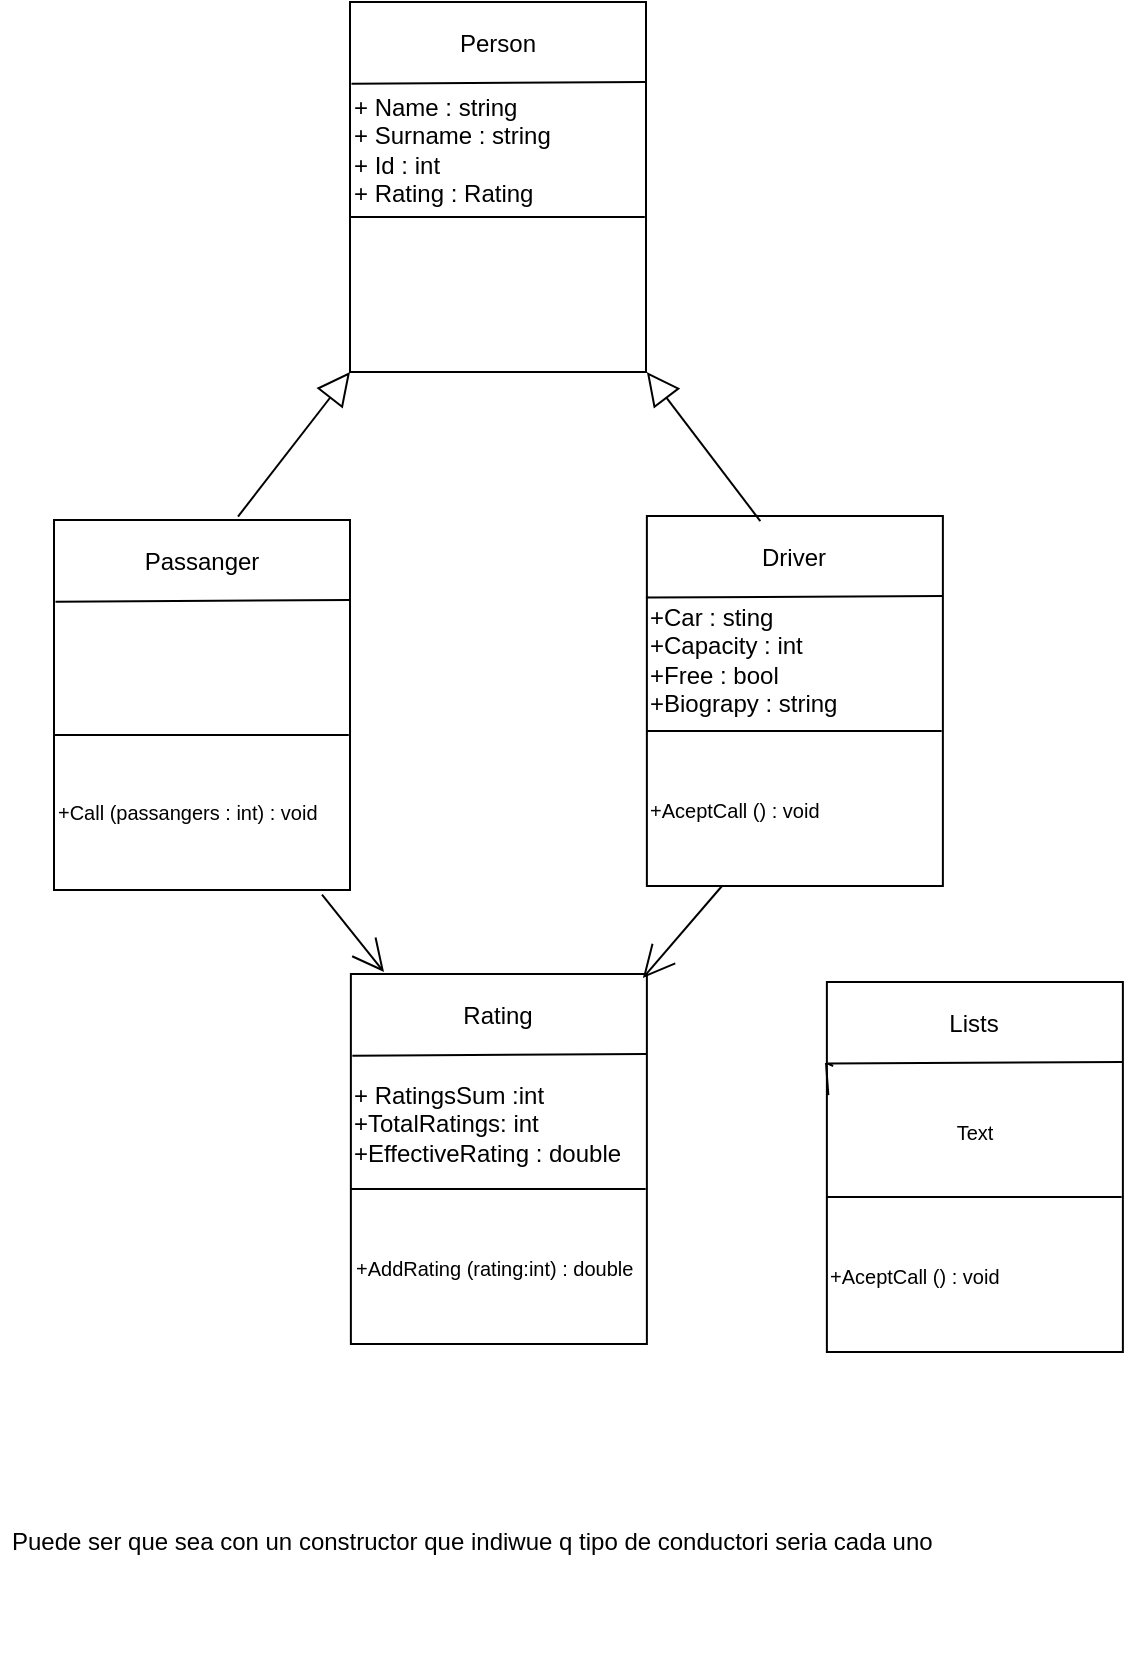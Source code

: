 <mxfile>
    <diagram id="h2ausnnGMONv08gCMSYq" name="Página-1">
        <mxGraphModel dx="1170" dy="574" grid="0" gridSize="10" guides="1" tooltips="1" connect="1" arrows="1" fold="1" page="0" pageScale="1" pageWidth="827" pageHeight="1169" math="0" shadow="0">
            <root>
                <mxCell id="0"/>
                <mxCell id="1" parent="0"/>
                <mxCell id="-Rs1106N0qgLvqjzAEud-1" value="&lt;div style=&quot;text-align: left;&quot;&gt;&lt;br&gt;&lt;/div&gt;" style="rounded=0;whiteSpace=wrap;html=1;hachureGap=4;gradientColor=none;fillColor=default;" parent="1" vertex="1">
                    <mxGeometry x="131" y="140" width="148" height="185" as="geometry"/>
                </mxCell>
                <mxCell id="-Rs1106N0qgLvqjzAEud-7" value="" style="edgeStyle=none;orthogonalLoop=1;jettySize=auto;html=1;rounded=0;endArrow=block;startSize=14;endSize=14;sourcePerimeterSpacing=8;targetPerimeterSpacing=8;curved=1;entryX=0;entryY=1;entryDx=0;entryDy=0;endFill=0;exitX=0.625;exitY=-0.1;exitDx=0;exitDy=0;exitPerimeter=0;" parent="1" source="2NP4AydjIx5wnO26K9SO-3" target="-Rs1106N0qgLvqjzAEud-1" edge="1">
                    <mxGeometry width="120" relative="1" as="geometry">
                        <mxPoint x="44" y="394" as="sourcePoint"/>
                        <mxPoint x="85" y="285" as="targetPoint"/>
                        <Array as="points"/>
                    </mxGeometry>
                </mxCell>
                <mxCell id="-Rs1106N0qgLvqjzAEud-8" value="" style="edgeStyle=none;orthogonalLoop=1;jettySize=auto;html=1;rounded=0;endArrow=none;startSize=14;endSize=14;sourcePerimeterSpacing=8;targetPerimeterSpacing=8;curved=1;endFill=0;exitX=0.005;exitY=0.221;exitDx=0;exitDy=0;exitPerimeter=0;" parent="1" source="-Rs1106N0qgLvqjzAEud-1" edge="1">
                    <mxGeometry width="120" relative="1" as="geometry">
                        <mxPoint x="107" y="182" as="sourcePoint"/>
                        <mxPoint x="279" y="180" as="targetPoint"/>
                        <Array as="points"/>
                    </mxGeometry>
                </mxCell>
                <mxCell id="-Rs1106N0qgLvqjzAEud-9" value="Person" style="text;strokeColor=none;fillColor=none;html=1;align=center;verticalAlign=middle;whiteSpace=wrap;rounded=0;hachureGap=4;" parent="1" vertex="1">
                    <mxGeometry x="133" y="142" width="144" height="37" as="geometry"/>
                </mxCell>
                <mxCell id="-Rs1106N0qgLvqjzAEud-10" value="" style="edgeStyle=none;orthogonalLoop=1;jettySize=auto;html=1;rounded=0;endArrow=none;endFill=0;startSize=14;endSize=14;sourcePerimeterSpacing=8;targetPerimeterSpacing=8;curved=1;exitX=-0.003;exitY=0.581;exitDx=0;exitDy=0;exitPerimeter=0;entryX=0.996;entryY=0.581;entryDx=0;entryDy=0;entryPerimeter=0;" parent="1" source="-Rs1106N0qgLvqjzAEud-1" target="-Rs1106N0qgLvqjzAEud-1" edge="1">
                    <mxGeometry width="120" relative="1" as="geometry">
                        <mxPoint x="131" y="254" as="sourcePoint"/>
                        <mxPoint x="251" y="254" as="targetPoint"/>
                        <Array as="points"/>
                    </mxGeometry>
                </mxCell>
                <mxCell id="2NP4AydjIx5wnO26K9SO-1" value="" style="rounded=0;whiteSpace=wrap;html=1;hachureGap=4;gradientColor=none;fillColor=default;" parent="1" vertex="1">
                    <mxGeometry x="-17.0" y="399" width="148" height="185" as="geometry"/>
                </mxCell>
                <mxCell id="2NP4AydjIx5wnO26K9SO-2" value="" style="edgeStyle=none;orthogonalLoop=1;jettySize=auto;html=1;rounded=0;endArrow=none;startSize=14;endSize=14;sourcePerimeterSpacing=8;targetPerimeterSpacing=8;curved=1;endFill=0;exitX=0.005;exitY=0.221;exitDx=0;exitDy=0;exitPerimeter=0;" parent="1" source="2NP4AydjIx5wnO26K9SO-1" edge="1">
                    <mxGeometry width="120" relative="1" as="geometry">
                        <mxPoint x="-41" y="441" as="sourcePoint"/>
                        <mxPoint x="131" y="439" as="targetPoint"/>
                        <Array as="points"/>
                    </mxGeometry>
                </mxCell>
                <mxCell id="2NP4AydjIx5wnO26K9SO-3" value="Passanger" style="text;strokeColor=none;fillColor=none;html=1;align=center;verticalAlign=middle;whiteSpace=wrap;rounded=0;hachureGap=4;" parent="1" vertex="1">
                    <mxGeometry x="-15.0" y="401" width="144" height="37" as="geometry"/>
                </mxCell>
                <mxCell id="2NP4AydjIx5wnO26K9SO-4" value="" style="edgeStyle=none;orthogonalLoop=1;jettySize=auto;html=1;rounded=0;endArrow=none;endFill=0;startSize=14;endSize=14;sourcePerimeterSpacing=8;targetPerimeterSpacing=8;curved=1;exitX=-0.003;exitY=0.581;exitDx=0;exitDy=0;exitPerimeter=0;entryX=0.996;entryY=0.581;entryDx=0;entryDy=0;entryPerimeter=0;" parent="1" source="2NP4AydjIx5wnO26K9SO-1" target="2NP4AydjIx5wnO26K9SO-1" edge="1">
                    <mxGeometry width="120" relative="1" as="geometry">
                        <mxPoint x="-17.0" y="513" as="sourcePoint"/>
                        <mxPoint x="103" y="513" as="targetPoint"/>
                        <Array as="points"/>
                    </mxGeometry>
                </mxCell>
                <mxCell id="2NP4AydjIx5wnO26K9SO-5" value="" style="rounded=0;whiteSpace=wrap;html=1;hachureGap=4;gradientColor=none;fillColor=default;" parent="1" vertex="1">
                    <mxGeometry x="279.44" y="397" width="148" height="185" as="geometry"/>
                </mxCell>
                <mxCell id="2NP4AydjIx5wnO26K9SO-6" value="" style="edgeStyle=none;orthogonalLoop=1;jettySize=auto;html=1;rounded=0;endArrow=none;startSize=14;endSize=14;targetPerimeterSpacing=8;curved=1;endFill=0;exitX=0.005;exitY=0.221;exitDx=0;exitDy=0;exitPerimeter=0;startArrow=none;" parent="1" source="2NP4AydjIx5wnO26K9SO-16" edge="1">
                    <mxGeometry width="120" relative="1" as="geometry">
                        <mxPoint x="255.44" y="439" as="sourcePoint"/>
                        <mxPoint x="427.44" y="437" as="targetPoint"/>
                        <Array as="points"/>
                    </mxGeometry>
                </mxCell>
                <mxCell id="2NP4AydjIx5wnO26K9SO-7" value="Driver" style="text;strokeColor=none;fillColor=none;html=1;align=center;verticalAlign=middle;whiteSpace=wrap;rounded=0;hachureGap=4;" parent="1" vertex="1">
                    <mxGeometry x="281.44" y="399" width="144" height="37" as="geometry"/>
                </mxCell>
                <mxCell id="2NP4AydjIx5wnO26K9SO-8" value="" style="edgeStyle=none;orthogonalLoop=1;jettySize=auto;html=1;rounded=0;endArrow=none;endFill=0;startSize=14;endSize=14;sourcePerimeterSpacing=8;targetPerimeterSpacing=8;curved=1;exitX=-0.003;exitY=0.581;exitDx=0;exitDy=0;exitPerimeter=0;entryX=0.996;entryY=0.581;entryDx=0;entryDy=0;entryPerimeter=0;" parent="1" source="2NP4AydjIx5wnO26K9SO-5" target="2NP4AydjIx5wnO26K9SO-5" edge="1">
                    <mxGeometry width="120" relative="1" as="geometry">
                        <mxPoint x="279.44" y="511" as="sourcePoint"/>
                        <mxPoint x="399.44" y="511" as="targetPoint"/>
                        <Array as="points"/>
                    </mxGeometry>
                </mxCell>
                <mxCell id="2NP4AydjIx5wnO26K9SO-9" value="" style="edgeStyle=none;orthogonalLoop=1;jettySize=auto;html=1;rounded=0;endArrow=block;startSize=14;endSize=14;sourcePerimeterSpacing=8;targetPerimeterSpacing=8;curved=1;entryX=0;entryY=1;entryDx=0;entryDy=0;endFill=0;exitX=0.38;exitY=0.015;exitDx=0;exitDy=0;exitPerimeter=0;" parent="1" source="2NP4AydjIx5wnO26K9SO-7" edge="1">
                    <mxGeometry width="120" relative="1" as="geometry">
                        <mxPoint x="326" y="393" as="sourcePoint"/>
                        <mxPoint x="279.44" y="325.0" as="targetPoint"/>
                        <Array as="points"/>
                    </mxGeometry>
                </mxCell>
                <mxCell id="2NP4AydjIx5wnO26K9SO-10" value="Puede ser que sea con un constructor que indiwue q tipo de conductori seria cada uno " style="text;strokeColor=none;fillColor=none;align=left;verticalAlign=middle;spacingLeft=4;spacingRight=4;overflow=hidden;points=[[0,0.5],[1,0.5]];portConstraint=eastwest;rotatable=0;" parent="1" vertex="1">
                    <mxGeometry x="-44" y="847" width="542" height="124" as="geometry"/>
                </mxCell>
                <mxCell id="2NP4AydjIx5wnO26K9SO-11" value="&lt;div style=&quot;&quot;&gt;&lt;span style=&quot;background-color: initial;&quot;&gt;+ Name : string&lt;/span&gt;&lt;/div&gt;&lt;div style=&quot;&quot;&gt;&lt;span style=&quot;background-color: initial;&quot;&gt;+ Surname : string&lt;/span&gt;&lt;/div&gt;&lt;div style=&quot;&quot;&gt;&lt;span style=&quot;background-color: initial;&quot;&gt;+ Id : int&lt;/span&gt;&lt;/div&gt;&lt;div style=&quot;&quot;&gt;&lt;span style=&quot;background-color: initial;&quot;&gt;+ Rating : Rating&lt;/span&gt;&lt;/div&gt;" style="text;html=1;strokeColor=none;fillColor=none;align=left;verticalAlign=middle;whiteSpace=wrap;rounded=0;" parent="1" vertex="1">
                    <mxGeometry x="131" y="181" width="148" height="66" as="geometry"/>
                </mxCell>
                <mxCell id="2NP4AydjIx5wnO26K9SO-12" value="" style="rounded=0;whiteSpace=wrap;html=1;hachureGap=4;gradientColor=none;fillColor=default;" parent="1" vertex="1">
                    <mxGeometry x="131.44" y="626" width="148" height="185" as="geometry"/>
                </mxCell>
                <mxCell id="2NP4AydjIx5wnO26K9SO-13" value="" style="edgeStyle=none;orthogonalLoop=1;jettySize=auto;html=1;rounded=0;endArrow=none;startSize=14;endSize=14;sourcePerimeterSpacing=8;targetPerimeterSpacing=8;curved=1;endFill=0;exitX=0.005;exitY=0.221;exitDx=0;exitDy=0;exitPerimeter=0;" parent="1" source="2NP4AydjIx5wnO26K9SO-12" edge="1">
                    <mxGeometry width="120" relative="1" as="geometry">
                        <mxPoint x="107.44" y="668" as="sourcePoint"/>
                        <mxPoint x="279.44" y="666" as="targetPoint"/>
                        <Array as="points"/>
                    </mxGeometry>
                </mxCell>
                <mxCell id="2NP4AydjIx5wnO26K9SO-14" value="Rating" style="text;strokeColor=none;fillColor=none;html=1;align=center;verticalAlign=middle;whiteSpace=wrap;rounded=0;hachureGap=4;" parent="1" vertex="1">
                    <mxGeometry x="133.44" y="628" width="144" height="37" as="geometry"/>
                </mxCell>
                <mxCell id="2NP4AydjIx5wnO26K9SO-15" value="" style="edgeStyle=none;orthogonalLoop=1;jettySize=auto;html=1;rounded=0;endArrow=none;endFill=0;startSize=14;endSize=14;sourcePerimeterSpacing=8;targetPerimeterSpacing=8;curved=1;exitX=-0.003;exitY=0.581;exitDx=0;exitDy=0;exitPerimeter=0;entryX=0.996;entryY=0.581;entryDx=0;entryDy=0;entryPerimeter=0;" parent="1" source="2NP4AydjIx5wnO26K9SO-12" target="2NP4AydjIx5wnO26K9SO-12" edge="1">
                    <mxGeometry width="120" relative="1" as="geometry">
                        <mxPoint x="131.44" y="740" as="sourcePoint"/>
                        <mxPoint x="251.44" y="740" as="targetPoint"/>
                        <Array as="points"/>
                    </mxGeometry>
                </mxCell>
                <mxCell id="2NP4AydjIx5wnO26K9SO-16" value="&lt;div style=&quot;&quot;&gt;&lt;br&gt;&lt;/div&gt;&lt;div style=&quot;&quot;&gt;&lt;br&gt;&lt;/div&gt;&lt;div style=&quot;&quot;&gt;+Car : sting&amp;nbsp;&lt;/div&gt;&lt;div style=&quot;&quot;&gt;+Capacity : int&lt;/div&gt;&lt;div style=&quot;&quot;&gt;+Free : bool&amp;nbsp;&lt;/div&gt;&lt;div style=&quot;&quot;&gt;+Biograpy : string&lt;/div&gt;&lt;div style=&quot;&quot;&gt;&lt;br&gt;&lt;/div&gt;" style="text;html=1;strokeColor=none;fillColor=none;align=left;verticalAlign=middle;whiteSpace=wrap;rounded=0;" parent="1" vertex="1">
                    <mxGeometry x="279" y="419" width="148.44" height="85" as="geometry"/>
                </mxCell>
                <mxCell id="2NP4AydjIx5wnO26K9SO-17" value="" style="edgeStyle=none;orthogonalLoop=1;jettySize=auto;html=1;rounded=0;endArrow=none;startSize=14;endSize=14;sourcePerimeterSpacing=8;curved=1;endFill=0;exitX=0.005;exitY=0.221;exitDx=0;exitDy=0;exitPerimeter=0;" parent="1" source="2NP4AydjIx5wnO26K9SO-5" target="2NP4AydjIx5wnO26K9SO-16" edge="1">
                    <mxGeometry width="120" relative="1" as="geometry">
                        <mxPoint x="280.18" y="437.885" as="sourcePoint"/>
                        <mxPoint x="427.44" y="437" as="targetPoint"/>
                        <Array as="points"/>
                    </mxGeometry>
                </mxCell>
                <mxCell id="2NP4AydjIx5wnO26K9SO-18" value="" style="edgeStyle=none;orthogonalLoop=1;jettySize=auto;html=1;rounded=0;endArrow=open;startSize=14;endSize=14;sourcePerimeterSpacing=8;targetPerimeterSpacing=8;curved=1;endFill=0;exitX=0.625;exitY=-0.1;exitDx=0;exitDy=0;exitPerimeter=0;" parent="1" edge="1">
                    <mxGeometry width="120" relative="1" as="geometry">
                        <mxPoint x="117" y="586.3" as="sourcePoint"/>
                        <mxPoint x="148" y="625" as="targetPoint"/>
                        <Array as="points"/>
                    </mxGeometry>
                </mxCell>
                <mxCell id="2NP4AydjIx5wnO26K9SO-19" value="" style="edgeStyle=none;orthogonalLoop=1;jettySize=auto;html=1;rounded=0;endArrow=open;startSize=14;endSize=14;sourcePerimeterSpacing=8;targetPerimeterSpacing=8;curved=1;endFill=0;exitX=0.625;exitY=-0.1;exitDx=0;exitDy=0;exitPerimeter=0;entryX=1;entryY=0;entryDx=0;entryDy=0;" parent="1" target="2NP4AydjIx5wnO26K9SO-14" edge="1">
                    <mxGeometry width="120" relative="1" as="geometry">
                        <mxPoint x="317" y="582" as="sourcePoint"/>
                        <mxPoint x="348" y="620.7" as="targetPoint"/>
                        <Array as="points"/>
                    </mxGeometry>
                </mxCell>
                <mxCell id="00fC73_3xEAyOy2aGItD-5" value="&lt;div style=&quot;&quot;&gt;&lt;font style=&quot;font-size: 10px;&quot;&gt;+Call (passangers : int) : void&amp;nbsp;&lt;/font&gt;&lt;/div&gt;" style="text;html=1;strokeColor=none;fillColor=none;align=left;verticalAlign=middle;whiteSpace=wrap;rounded=0;" parent="1" vertex="1">
                    <mxGeometry x="-17" y="507" width="148.44" height="76" as="geometry"/>
                </mxCell>
                <mxCell id="00fC73_3xEAyOy2aGItD-8" value="&lt;div style=&quot;&quot;&gt;+ RatingsSum :int&lt;/div&gt;&lt;div style=&quot;&quot;&gt;+TotalRatings: int&amp;nbsp;&lt;/div&gt;&lt;div style=&quot;&quot;&gt;+EffectiveRating : double&lt;/div&gt;" style="text;html=1;strokeColor=none;fillColor=none;align=left;verticalAlign=middle;whiteSpace=wrap;rounded=0;" parent="1" vertex="1">
                    <mxGeometry x="131" y="668" width="150" height="65" as="geometry"/>
                </mxCell>
                <mxCell id="00fC73_3xEAyOy2aGItD-13" value="+AddRating (rating:int) : double" style="text;html=1;strokeColor=none;fillColor=none;align=left;verticalAlign=middle;whiteSpace=wrap;rounded=0;fontSize=10;" parent="1" vertex="1">
                    <mxGeometry x="132" y="735" width="149" height="75" as="geometry"/>
                </mxCell>
                <mxCell id="00fC73_3xEAyOy2aGItD-14" value="&lt;div style=&quot;&quot;&gt;&lt;font style=&quot;font-size: 10px;&quot;&gt;+AceptCall () : void&amp;nbsp;&lt;/font&gt;&lt;/div&gt;" style="text;html=1;strokeColor=none;fillColor=none;align=left;verticalAlign=middle;whiteSpace=wrap;rounded=0;" parent="1" vertex="1">
                    <mxGeometry x="279" y="506" width="148.44" height="76" as="geometry"/>
                </mxCell>
                <mxCell id="00fC73_3xEAyOy2aGItD-16" value="" style="rounded=0;whiteSpace=wrap;html=1;hachureGap=4;gradientColor=none;fillColor=default;" parent="1" vertex="1">
                    <mxGeometry x="369.44" y="630" width="148" height="185" as="geometry"/>
                </mxCell>
                <mxCell id="00fC73_3xEAyOy2aGItD-17" value="" style="edgeStyle=none;orthogonalLoop=1;jettySize=auto;html=1;rounded=0;endArrow=none;startSize=14;endSize=14;targetPerimeterSpacing=8;curved=1;endFill=0;exitX=0.005;exitY=0.221;exitDx=0;exitDy=0;exitPerimeter=0;startArrow=none;" parent="1" edge="1">
                    <mxGeometry width="120" relative="1" as="geometry">
                        <mxPoint x="369.742" y="670.785" as="sourcePoint"/>
                        <mxPoint x="517.44" y="670" as="targetPoint"/>
                        <Array as="points"/>
                    </mxGeometry>
                </mxCell>
                <mxCell id="00fC73_3xEAyOy2aGItD-18" value="Lists" style="text;strokeColor=none;fillColor=none;html=1;align=center;verticalAlign=middle;whiteSpace=wrap;rounded=0;hachureGap=4;" parent="1" vertex="1">
                    <mxGeometry x="371.44" y="632" width="144" height="37" as="geometry"/>
                </mxCell>
                <mxCell id="00fC73_3xEAyOy2aGItD-19" value="" style="edgeStyle=none;orthogonalLoop=1;jettySize=auto;html=1;rounded=0;endArrow=none;endFill=0;startSize=14;endSize=14;sourcePerimeterSpacing=8;targetPerimeterSpacing=8;curved=1;exitX=-0.003;exitY=0.581;exitDx=0;exitDy=0;exitPerimeter=0;entryX=0.996;entryY=0.581;entryDx=0;entryDy=0;entryPerimeter=0;" parent="1" source="00fC73_3xEAyOy2aGItD-16" target="00fC73_3xEAyOy2aGItD-16" edge="1">
                    <mxGeometry width="120" relative="1" as="geometry">
                        <mxPoint x="369.44" y="744" as="sourcePoint"/>
                        <mxPoint x="489.44" y="744" as="targetPoint"/>
                        <Array as="points"/>
                    </mxGeometry>
                </mxCell>
                <mxCell id="00fC73_3xEAyOy2aGItD-21" value="" style="edgeStyle=none;orthogonalLoop=1;jettySize=auto;html=1;rounded=0;endArrow=none;startSize=14;endSize=14;curved=1;endFill=0;exitX=0.005;exitY=0.221;exitDx=0;exitDy=0;exitPerimeter=0;startArrow=none;" parent="1" source="00fC73_3xEAyOy2aGItD-23" edge="1">
                    <mxGeometry width="120" relative="1" as="geometry">
                        <mxPoint x="370.18" y="670.885" as="sourcePoint"/>
                        <mxPoint x="369" y="670.503" as="targetPoint"/>
                        <Array as="points"/>
                    </mxGeometry>
                </mxCell>
                <mxCell id="00fC73_3xEAyOy2aGItD-22" value="&lt;div style=&quot;&quot;&gt;&lt;font style=&quot;font-size: 10px;&quot;&gt;+AceptCall () : void&amp;nbsp;&lt;/font&gt;&lt;/div&gt;" style="text;html=1;strokeColor=none;fillColor=none;align=left;verticalAlign=middle;whiteSpace=wrap;rounded=0;" parent="1" vertex="1">
                    <mxGeometry x="369" y="739" width="148.44" height="76" as="geometry"/>
                </mxCell>
                <mxCell id="00fC73_3xEAyOy2aGItD-23" value="Text" style="text;html=1;strokeColor=none;fillColor=none;align=center;verticalAlign=middle;whiteSpace=wrap;rounded=0;fontSize=10;" parent="1" vertex="1">
                    <mxGeometry x="369.44" y="672" width="148.56" height="66" as="geometry"/>
                </mxCell>
                <mxCell id="00fC73_3xEAyOy2aGItD-24" value="" style="edgeStyle=none;orthogonalLoop=1;jettySize=auto;html=1;rounded=0;endArrow=none;startSize=14;endSize=14;sourcePerimeterSpacing=8;curved=1;endFill=0;exitX=0.005;exitY=0.221;exitDx=0;exitDy=0;exitPerimeter=0;" parent="1" source="00fC73_3xEAyOy2aGItD-16" target="00fC73_3xEAyOy2aGItD-23" edge="1">
                    <mxGeometry width="120" relative="1" as="geometry">
                        <mxPoint x="370.18" y="670.885" as="sourcePoint"/>
                        <mxPoint x="369" y="670.503" as="targetPoint"/>
                        <Array as="points"/>
                    </mxGeometry>
                </mxCell>
            </root>
        </mxGraphModel>
    </diagram>
</mxfile>